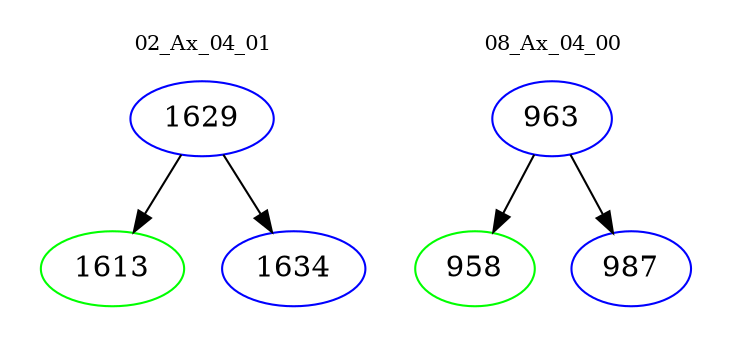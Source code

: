 digraph{
subgraph cluster_0 {
color = white
label = "02_Ax_04_01";
fontsize=10;
T0_1629 [label="1629", color="blue"]
T0_1629 -> T0_1613 [color="black"]
T0_1613 [label="1613", color="green"]
T0_1629 -> T0_1634 [color="black"]
T0_1634 [label="1634", color="blue"]
}
subgraph cluster_1 {
color = white
label = "08_Ax_04_00";
fontsize=10;
T1_963 [label="963", color="blue"]
T1_963 -> T1_958 [color="black"]
T1_958 [label="958", color="green"]
T1_963 -> T1_987 [color="black"]
T1_987 [label="987", color="blue"]
}
}
